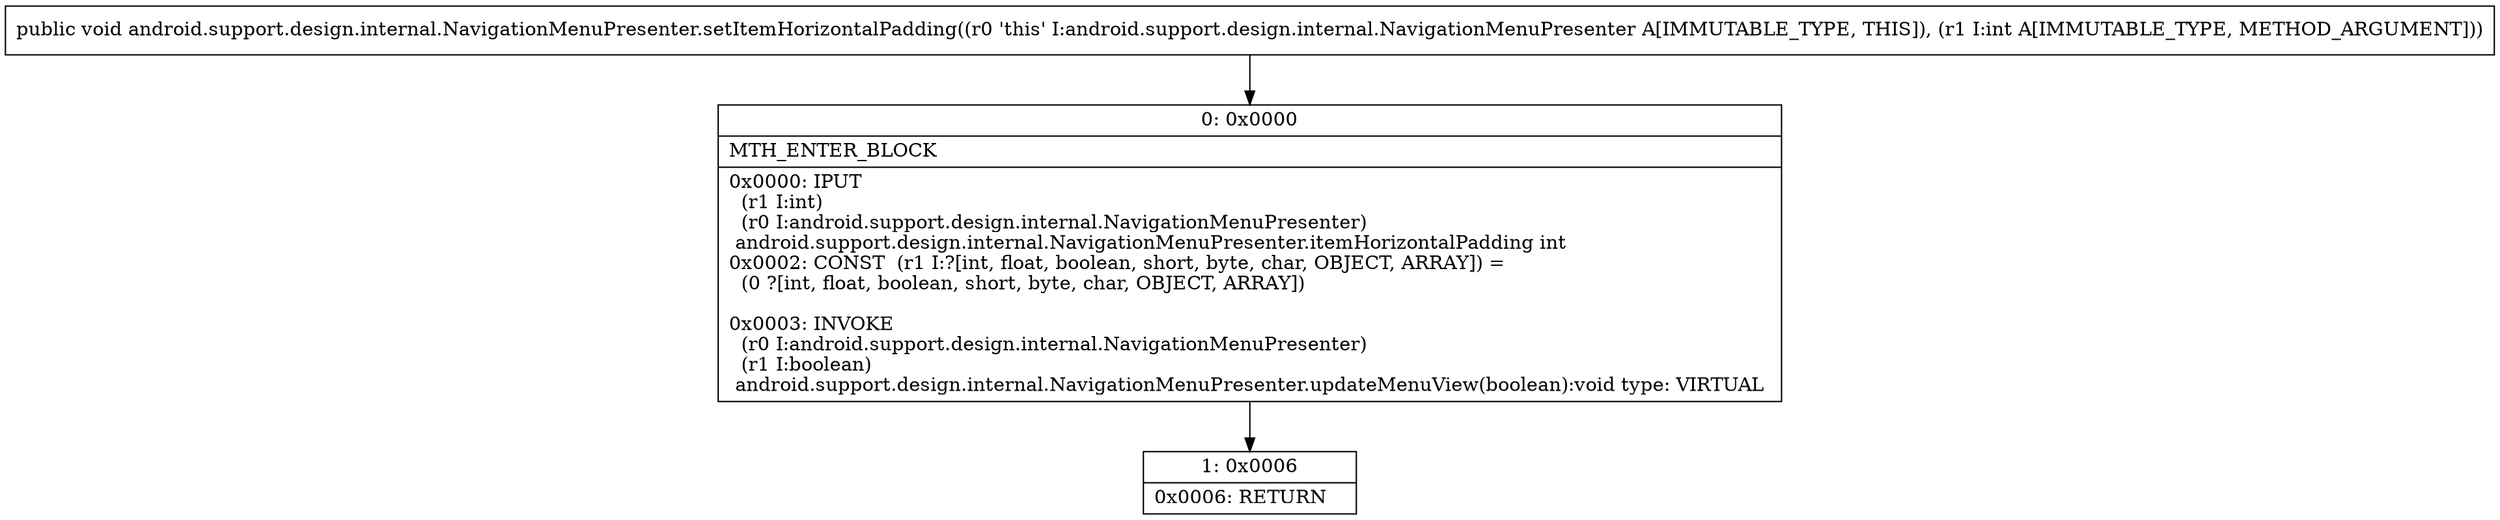 digraph "CFG forandroid.support.design.internal.NavigationMenuPresenter.setItemHorizontalPadding(I)V" {
Node_0 [shape=record,label="{0\:\ 0x0000|MTH_ENTER_BLOCK\l|0x0000: IPUT  \l  (r1 I:int)\l  (r0 I:android.support.design.internal.NavigationMenuPresenter)\l android.support.design.internal.NavigationMenuPresenter.itemHorizontalPadding int \l0x0002: CONST  (r1 I:?[int, float, boolean, short, byte, char, OBJECT, ARRAY]) = \l  (0 ?[int, float, boolean, short, byte, char, OBJECT, ARRAY])\l \l0x0003: INVOKE  \l  (r0 I:android.support.design.internal.NavigationMenuPresenter)\l  (r1 I:boolean)\l android.support.design.internal.NavigationMenuPresenter.updateMenuView(boolean):void type: VIRTUAL \l}"];
Node_1 [shape=record,label="{1\:\ 0x0006|0x0006: RETURN   \l}"];
MethodNode[shape=record,label="{public void android.support.design.internal.NavigationMenuPresenter.setItemHorizontalPadding((r0 'this' I:android.support.design.internal.NavigationMenuPresenter A[IMMUTABLE_TYPE, THIS]), (r1 I:int A[IMMUTABLE_TYPE, METHOD_ARGUMENT])) }"];
MethodNode -> Node_0;
Node_0 -> Node_1;
}

